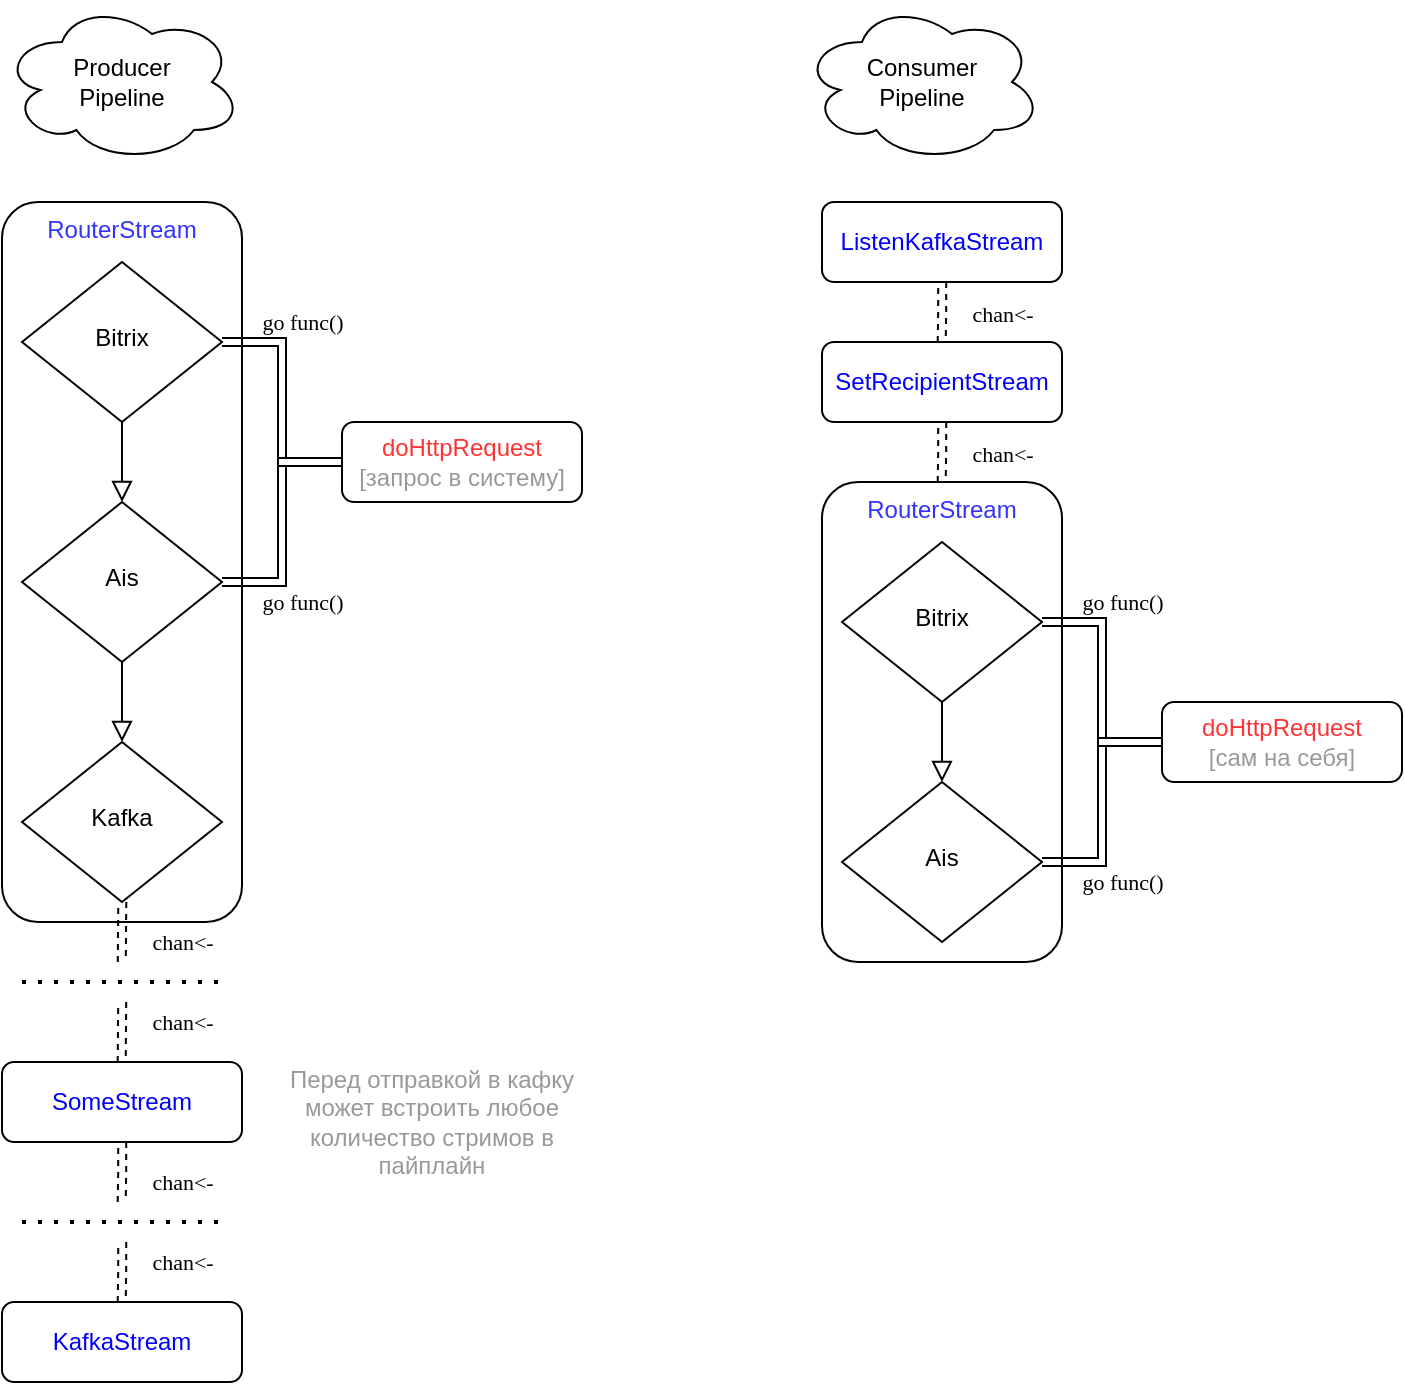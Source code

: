 <mxfile version="23.1.1" type="device">
  <diagram id="C5RBs43oDa-KdzZeNtuy" name="Page-1">
    <mxGraphModel dx="1427" dy="933" grid="1" gridSize="10" guides="1" tooltips="1" connect="1" arrows="1" fold="1" page="1" pageScale="1" pageWidth="827" pageHeight="1169" math="0" shadow="0">
      <root>
        <mxCell id="WIyWlLk6GJQsqaUBKTNV-0" />
        <mxCell id="WIyWlLk6GJQsqaUBKTNV-1" parent="WIyWlLk6GJQsqaUBKTNV-0" />
        <mxCell id="qSk6G8-cDEn3KE3GP8Yr-1" value="" style="ellipse;shape=cloud;whiteSpace=wrap;html=1;" vertex="1" parent="WIyWlLk6GJQsqaUBKTNV-1">
          <mxGeometry x="40" y="40" width="120" height="80" as="geometry" />
        </mxCell>
        <mxCell id="WIyWlLk6GJQsqaUBKTNV-3" value="RouterStream" style="rounded=1;whiteSpace=wrap;html=1;fontSize=12;glass=0;strokeWidth=1;shadow=0;verticalAlign=top;fontColor=#3333FF;" parent="WIyWlLk6GJQsqaUBKTNV-1" vertex="1">
          <mxGeometry x="40" y="140" width="120" height="360" as="geometry" />
        </mxCell>
        <mxCell id="WIyWlLk6GJQsqaUBKTNV-4" value="" style="rounded=0;html=1;jettySize=auto;orthogonalLoop=1;fontSize=11;endArrow=block;endFill=0;endSize=8;strokeWidth=1;shadow=0;labelBackgroundColor=none;edgeStyle=orthogonalEdgeStyle;" parent="WIyWlLk6GJQsqaUBKTNV-1" source="WIyWlLk6GJQsqaUBKTNV-6" edge="1">
          <mxGeometry x="-0.504" y="20" relative="1" as="geometry">
            <mxPoint as="offset" />
            <mxPoint x="100" y="290" as="targetPoint" />
          </mxGeometry>
        </mxCell>
        <mxCell id="WIyWlLk6GJQsqaUBKTNV-5" value="&lt;font face=&quot;Verdana&quot;&gt;go func()&lt;/font&gt;" style="edgeStyle=orthogonalEdgeStyle;rounded=0;html=1;jettySize=auto;orthogonalLoop=1;fontSize=11;endArrow=block;endFill=0;strokeWidth=1;shadow=0;labelBackgroundColor=none;shape=link;" parent="WIyWlLk6GJQsqaUBKTNV-1" source="WIyWlLk6GJQsqaUBKTNV-6" target="WIyWlLk6GJQsqaUBKTNV-7" edge="1">
          <mxGeometry x="-0.5" y="14" relative="1" as="geometry">
            <mxPoint x="-4" y="-10" as="offset" />
          </mxGeometry>
        </mxCell>
        <mxCell id="WIyWlLk6GJQsqaUBKTNV-6" value="Bitrix" style="rhombus;whiteSpace=wrap;html=1;shadow=0;fontFamily=Helvetica;fontSize=12;align=center;strokeWidth=1;spacing=6;spacingTop=-4;" parent="WIyWlLk6GJQsqaUBKTNV-1" vertex="1">
          <mxGeometry x="50" y="170" width="100" height="80" as="geometry" />
        </mxCell>
        <mxCell id="WIyWlLk6GJQsqaUBKTNV-7" value="doHttpRequest&lt;br&gt;&lt;font color=&quot;#999999&quot;&gt;[запрос в систему]&lt;/font&gt;" style="rounded=1;whiteSpace=wrap;html=1;fontSize=12;glass=0;strokeWidth=1;shadow=0;fontColor=#FF3333;" parent="WIyWlLk6GJQsqaUBKTNV-1" vertex="1">
          <mxGeometry x="210" y="250" width="120" height="40" as="geometry" />
        </mxCell>
        <mxCell id="WIyWlLk6GJQsqaUBKTNV-10" value="Kafka" style="rhombus;whiteSpace=wrap;html=1;shadow=0;fontFamily=Helvetica;fontSize=12;align=center;strokeWidth=1;spacing=6;spacingTop=-4;" parent="WIyWlLk6GJQsqaUBKTNV-1" vertex="1">
          <mxGeometry x="50" y="410" width="100" height="80" as="geometry" />
        </mxCell>
        <mxCell id="WIyWlLk6GJQsqaUBKTNV-11" value="SomeStream" style="rounded=1;whiteSpace=wrap;html=1;fontSize=12;glass=0;strokeWidth=1;shadow=0;fontColor=#0000FF;" parent="WIyWlLk6GJQsqaUBKTNV-1" vertex="1">
          <mxGeometry x="40" y="570" width="120" height="40" as="geometry" />
        </mxCell>
        <mxCell id="qSk6G8-cDEn3KE3GP8Yr-0" value="Producer&lt;br&gt;Pipeline" style="text;html=1;strokeColor=none;fillColor=none;align=center;verticalAlign=middle;whiteSpace=wrap;rounded=0;" vertex="1" parent="WIyWlLk6GJQsqaUBKTNV-1">
          <mxGeometry x="70" y="65" width="60" height="30" as="geometry" />
        </mxCell>
        <mxCell id="qSk6G8-cDEn3KE3GP8Yr-6" value="" style="rounded=0;html=1;jettySize=auto;orthogonalLoop=1;fontSize=11;endArrow=block;endFill=0;endSize=8;strokeWidth=1;shadow=0;labelBackgroundColor=none;edgeStyle=orthogonalEdgeStyle;" edge="1" parent="WIyWlLk6GJQsqaUBKTNV-1" source="qSk6G8-cDEn3KE3GP8Yr-8">
          <mxGeometry x="-0.506" y="20" relative="1" as="geometry">
            <mxPoint as="offset" />
            <mxPoint x="100" y="410" as="targetPoint" />
          </mxGeometry>
        </mxCell>
        <mxCell id="qSk6G8-cDEn3KE3GP8Yr-7" value="&lt;font face=&quot;Verdana&quot;&gt;go func()&lt;/font&gt;" style="edgeStyle=orthogonalEdgeStyle;rounded=0;html=1;jettySize=auto;orthogonalLoop=1;fontSize=11;endArrow=block;endFill=0;strokeWidth=1;shadow=0;labelBackgroundColor=none;entryX=0;entryY=0.5;entryDx=0;entryDy=0;shape=link;" edge="1" parent="WIyWlLk6GJQsqaUBKTNV-1" source="qSk6G8-cDEn3KE3GP8Yr-8" target="WIyWlLk6GJQsqaUBKTNV-7">
          <mxGeometry x="-0.499" y="-14" relative="1" as="geometry">
            <mxPoint x="-4" y="10" as="offset" />
            <mxPoint x="200" y="330" as="targetPoint" />
          </mxGeometry>
        </mxCell>
        <mxCell id="qSk6G8-cDEn3KE3GP8Yr-8" value="Ais" style="rhombus;whiteSpace=wrap;html=1;shadow=0;fontFamily=Helvetica;fontSize=12;align=center;strokeWidth=1;spacing=6;spacingTop=-4;" vertex="1" parent="WIyWlLk6GJQsqaUBKTNV-1">
          <mxGeometry x="50" y="290" width="100" height="80" as="geometry" />
        </mxCell>
        <mxCell id="qSk6G8-cDEn3KE3GP8Yr-10" value="" style="ellipse;shape=cloud;whiteSpace=wrap;html=1;" vertex="1" parent="WIyWlLk6GJQsqaUBKTNV-1">
          <mxGeometry x="440" y="40" width="120" height="80" as="geometry" />
        </mxCell>
        <mxCell id="qSk6G8-cDEn3KE3GP8Yr-20" value="Consumer&lt;br&gt;Pipeline" style="text;html=1;strokeColor=none;fillColor=none;align=center;verticalAlign=middle;whiteSpace=wrap;rounded=0;" vertex="1" parent="WIyWlLk6GJQsqaUBKTNV-1">
          <mxGeometry x="470" y="65" width="60" height="30" as="geometry" />
        </mxCell>
        <mxCell id="qSk6G8-cDEn3KE3GP8Yr-27" value="" style="rounded=0;html=1;jettySize=auto;orthogonalLoop=1;fontSize=11;endArrow=block;endFill=0;strokeWidth=1;shadow=0;labelBackgroundColor=none;edgeStyle=orthogonalEdgeStyle;shape=link;dashed=1;targetPerimeterSpacing=0;sourcePerimeterSpacing=0;" edge="1" parent="WIyWlLk6GJQsqaUBKTNV-1">
          <mxGeometry x="-1" y="20" relative="1" as="geometry">
            <mxPoint as="offset" />
            <mxPoint x="100.15" y="490" as="sourcePoint" />
            <mxPoint x="99.89" y="520" as="targetPoint" />
          </mxGeometry>
        </mxCell>
        <mxCell id="qSk6G8-cDEn3KE3GP8Yr-36" value="&lt;font face=&quot;Verdana&quot;&gt;chan&amp;lt;-&lt;/font&gt;" style="edgeLabel;html=1;align=center;verticalAlign=middle;resizable=0;points=[];" vertex="1" connectable="0" parent="qSk6G8-cDEn3KE3GP8Yr-27">
          <mxGeometry x="-0.516" y="3" relative="1" as="geometry">
            <mxPoint x="27" y="12" as="offset" />
          </mxGeometry>
        </mxCell>
        <mxCell id="qSk6G8-cDEn3KE3GP8Yr-28" value="" style="endArrow=none;dashed=1;html=1;dashPattern=1 3;strokeWidth=2;rounded=0;" edge="1" parent="WIyWlLk6GJQsqaUBKTNV-1">
          <mxGeometry width="50" height="50" relative="1" as="geometry">
            <mxPoint x="50" y="650" as="sourcePoint" />
            <mxPoint x="150" y="650" as="targetPoint" />
          </mxGeometry>
        </mxCell>
        <mxCell id="qSk6G8-cDEn3KE3GP8Yr-30" value="" style="rounded=0;html=1;jettySize=auto;orthogonalLoop=1;fontSize=11;endArrow=block;endFill=0;strokeWidth=1;shadow=0;labelBackgroundColor=none;edgeStyle=orthogonalEdgeStyle;dashed=1;shape=link;" edge="1" parent="WIyWlLk6GJQsqaUBKTNV-1">
          <mxGeometry x="-0.506" y="30" relative="1" as="geometry">
            <mxPoint as="offset" />
            <mxPoint x="100.11" y="610" as="sourcePoint" />
            <mxPoint x="99.85" y="640" as="targetPoint" />
            <Array as="points">
              <mxPoint x="99.98" y="625" />
            </Array>
          </mxGeometry>
        </mxCell>
        <mxCell id="qSk6G8-cDEn3KE3GP8Yr-37" value="&lt;font face=&quot;Verdana&quot;&gt;chan&amp;lt;-&lt;/font&gt;" style="edgeLabel;html=1;align=center;verticalAlign=middle;resizable=0;points=[];" vertex="1" connectable="0" parent="qSk6G8-cDEn3KE3GP8Yr-30">
          <mxGeometry x="-0.895" y="3" relative="1" as="geometry">
            <mxPoint x="27" y="18" as="offset" />
          </mxGeometry>
        </mxCell>
        <mxCell id="qSk6G8-cDEn3KE3GP8Yr-31" value="" style="rounded=0;html=1;jettySize=auto;orthogonalLoop=1;fontSize=11;endArrow=block;endFill=0;strokeWidth=1;shadow=0;labelBackgroundColor=none;edgeStyle=orthogonalEdgeStyle;shape=link;dashed=1;" edge="1" parent="WIyWlLk6GJQsqaUBKTNV-1">
          <mxGeometry x="-0.506" y="30" relative="1" as="geometry">
            <mxPoint as="offset" />
            <mxPoint x="100.11" y="660" as="sourcePoint" />
            <mxPoint x="99.85" y="690" as="targetPoint" />
            <Array as="points">
              <mxPoint x="99.98" y="675" />
            </Array>
          </mxGeometry>
        </mxCell>
        <mxCell id="qSk6G8-cDEn3KE3GP8Yr-38" value="&lt;font face=&quot;Verdana&quot;&gt;chan&amp;lt;-&lt;/font&gt;" style="edgeLabel;html=1;align=center;verticalAlign=middle;resizable=0;points=[];" vertex="1" connectable="0" parent="qSk6G8-cDEn3KE3GP8Yr-31">
          <mxGeometry x="-0.728" y="4" relative="1" as="geometry">
            <mxPoint x="26" y="6" as="offset" />
          </mxGeometry>
        </mxCell>
        <mxCell id="qSk6G8-cDEn3KE3GP8Yr-32" value="KafkaStream" style="rounded=1;whiteSpace=wrap;html=1;fontSize=12;glass=0;strokeWidth=1;shadow=0;fontColor=#0000FF;" vertex="1" parent="WIyWlLk6GJQsqaUBKTNV-1">
          <mxGeometry x="40" y="690" width="120" height="40" as="geometry" />
        </mxCell>
        <mxCell id="qSk6G8-cDEn3KE3GP8Yr-33" value="" style="endArrow=none;dashed=1;html=1;dashPattern=1 3;strokeWidth=2;rounded=0;" edge="1" parent="WIyWlLk6GJQsqaUBKTNV-1">
          <mxGeometry width="50" height="50" relative="1" as="geometry">
            <mxPoint x="50" y="530" as="sourcePoint" />
            <mxPoint x="150" y="530" as="targetPoint" />
          </mxGeometry>
        </mxCell>
        <mxCell id="qSk6G8-cDEn3KE3GP8Yr-34" value="Перед отправкой в кафку может встроить любое количество стримов в пайплайн" style="text;html=1;strokeColor=none;fillColor=none;align=center;verticalAlign=middle;whiteSpace=wrap;rounded=0;fontColor=#999999;" vertex="1" parent="WIyWlLk6GJQsqaUBKTNV-1">
          <mxGeometry x="180" y="560" width="150" height="79" as="geometry" />
        </mxCell>
        <mxCell id="qSk6G8-cDEn3KE3GP8Yr-35" value="&lt;font face=&quot;Verdana&quot;&gt;chan&amp;lt;-&lt;/font&gt;" style="rounded=0;html=1;jettySize=auto;orthogonalLoop=1;fontSize=11;endArrow=block;endFill=0;strokeWidth=1;shadow=0;labelBackgroundColor=none;edgeStyle=orthogonalEdgeStyle;shape=link;dashed=1;" edge="1" parent="WIyWlLk6GJQsqaUBKTNV-1">
          <mxGeometry x="-0.327" y="30" relative="1" as="geometry">
            <mxPoint as="offset" />
            <mxPoint x="100.11" y="540" as="sourcePoint" />
            <mxPoint x="99.85" y="570" as="targetPoint" />
          </mxGeometry>
        </mxCell>
        <mxCell id="qSk6G8-cDEn3KE3GP8Yr-39" value="RouterStream" style="rounded=1;whiteSpace=wrap;html=1;fontSize=12;glass=0;strokeWidth=1;shadow=0;verticalAlign=top;fontColor=#3333FF;" vertex="1" parent="WIyWlLk6GJQsqaUBKTNV-1">
          <mxGeometry x="450" y="280" width="120" height="240" as="geometry" />
        </mxCell>
        <mxCell id="qSk6G8-cDEn3KE3GP8Yr-40" value="" style="rounded=0;html=1;jettySize=auto;orthogonalLoop=1;fontSize=11;endArrow=block;endFill=0;endSize=8;strokeWidth=1;shadow=0;labelBackgroundColor=none;edgeStyle=orthogonalEdgeStyle;" edge="1" parent="WIyWlLk6GJQsqaUBKTNV-1" source="qSk6G8-cDEn3KE3GP8Yr-42">
          <mxGeometry x="-0.504" y="20" relative="1" as="geometry">
            <mxPoint as="offset" />
            <mxPoint x="510" y="430" as="targetPoint" />
          </mxGeometry>
        </mxCell>
        <mxCell id="qSk6G8-cDEn3KE3GP8Yr-41" value="&lt;font face=&quot;Verdana&quot;&gt;go func()&lt;/font&gt;" style="edgeStyle=orthogonalEdgeStyle;rounded=0;html=1;jettySize=auto;orthogonalLoop=1;fontSize=11;endArrow=block;endFill=0;strokeWidth=1;shadow=0;labelBackgroundColor=none;shape=link;" edge="1" parent="WIyWlLk6GJQsqaUBKTNV-1" source="qSk6G8-cDEn3KE3GP8Yr-42" target="qSk6G8-cDEn3KE3GP8Yr-43">
          <mxGeometry x="-0.5" y="14" relative="1" as="geometry">
            <mxPoint x="-4" y="-10" as="offset" />
          </mxGeometry>
        </mxCell>
        <mxCell id="qSk6G8-cDEn3KE3GP8Yr-42" value="Bitrix" style="rhombus;whiteSpace=wrap;html=1;shadow=0;fontFamily=Helvetica;fontSize=12;align=center;strokeWidth=1;spacing=6;spacingTop=-4;" vertex="1" parent="WIyWlLk6GJQsqaUBKTNV-1">
          <mxGeometry x="460" y="310" width="100" height="80" as="geometry" />
        </mxCell>
        <mxCell id="qSk6G8-cDEn3KE3GP8Yr-43" value="doHttpRequest&lt;br&gt;&lt;font color=&quot;#999999&quot;&gt;[сам на себя]&lt;/font&gt;" style="rounded=1;whiteSpace=wrap;html=1;fontSize=12;glass=0;strokeWidth=1;shadow=0;fontColor=#FF3333;" vertex="1" parent="WIyWlLk6GJQsqaUBKTNV-1">
          <mxGeometry x="620" y="390" width="120" height="40" as="geometry" />
        </mxCell>
        <mxCell id="qSk6G8-cDEn3KE3GP8Yr-45" value="ListenKafkaStream" style="rounded=1;whiteSpace=wrap;html=1;fontSize=12;glass=0;strokeWidth=1;shadow=0;fontColor=#0000FF;" vertex="1" parent="WIyWlLk6GJQsqaUBKTNV-1">
          <mxGeometry x="450" y="140" width="120" height="40" as="geometry" />
        </mxCell>
        <mxCell id="qSk6G8-cDEn3KE3GP8Yr-47" value="&lt;font face=&quot;Verdana&quot;&gt;go func()&lt;/font&gt;" style="edgeStyle=orthogonalEdgeStyle;rounded=0;html=1;jettySize=auto;orthogonalLoop=1;fontSize=11;endArrow=block;endFill=0;strokeWidth=1;shadow=0;labelBackgroundColor=none;entryX=0;entryY=0.5;entryDx=0;entryDy=0;shape=link;" edge="1" parent="WIyWlLk6GJQsqaUBKTNV-1" source="qSk6G8-cDEn3KE3GP8Yr-48" target="qSk6G8-cDEn3KE3GP8Yr-43">
          <mxGeometry x="-0.499" y="-14" relative="1" as="geometry">
            <mxPoint x="-4" y="10" as="offset" />
            <mxPoint x="610" y="470" as="targetPoint" />
          </mxGeometry>
        </mxCell>
        <mxCell id="qSk6G8-cDEn3KE3GP8Yr-48" value="Ais" style="rhombus;whiteSpace=wrap;html=1;shadow=0;fontFamily=Helvetica;fontSize=12;align=center;strokeWidth=1;spacing=6;spacingTop=-4;" vertex="1" parent="WIyWlLk6GJQsqaUBKTNV-1">
          <mxGeometry x="460" y="430" width="100" height="80" as="geometry" />
        </mxCell>
        <mxCell id="qSk6G8-cDEn3KE3GP8Yr-52" value="" style="rounded=0;html=1;jettySize=auto;orthogonalLoop=1;fontSize=11;endArrow=block;endFill=0;strokeWidth=1;shadow=0;labelBackgroundColor=none;edgeStyle=orthogonalEdgeStyle;dashed=1;shape=link;" edge="1" parent="WIyWlLk6GJQsqaUBKTNV-1">
          <mxGeometry x="-0.506" y="30" relative="1" as="geometry">
            <mxPoint as="offset" />
            <mxPoint x="510.11" y="180" as="sourcePoint" />
            <mxPoint x="509.85" y="210" as="targetPoint" />
            <Array as="points">
              <mxPoint x="509.98" y="195" />
            </Array>
          </mxGeometry>
        </mxCell>
        <mxCell id="qSk6G8-cDEn3KE3GP8Yr-53" value="&lt;font face=&quot;Verdana&quot;&gt;chan&amp;lt;-&lt;/font&gt;" style="edgeLabel;html=1;align=center;verticalAlign=middle;resizable=0;points=[];" vertex="1" connectable="0" parent="qSk6G8-cDEn3KE3GP8Yr-52">
          <mxGeometry x="-0.895" y="3" relative="1" as="geometry">
            <mxPoint x="27" y="14" as="offset" />
          </mxGeometry>
        </mxCell>
        <mxCell id="qSk6G8-cDEn3KE3GP8Yr-60" value="SetRecipientStream" style="rounded=1;whiteSpace=wrap;html=1;fontSize=12;glass=0;strokeWidth=1;shadow=0;fontColor=#0000FF;" vertex="1" parent="WIyWlLk6GJQsqaUBKTNV-1">
          <mxGeometry x="450" y="210" width="120" height="40" as="geometry" />
        </mxCell>
        <mxCell id="qSk6G8-cDEn3KE3GP8Yr-61" value="" style="rounded=0;html=1;jettySize=auto;orthogonalLoop=1;fontSize=11;endArrow=block;endFill=0;strokeWidth=1;shadow=0;labelBackgroundColor=none;edgeStyle=orthogonalEdgeStyle;dashed=1;shape=link;" edge="1" parent="WIyWlLk6GJQsqaUBKTNV-1">
          <mxGeometry x="-0.506" y="30" relative="1" as="geometry">
            <mxPoint as="offset" />
            <mxPoint x="510.11" y="250" as="sourcePoint" />
            <mxPoint x="509.85" y="280" as="targetPoint" />
            <Array as="points">
              <mxPoint x="509.98" y="265" />
            </Array>
          </mxGeometry>
        </mxCell>
        <mxCell id="qSk6G8-cDEn3KE3GP8Yr-62" value="&lt;font face=&quot;Verdana&quot;&gt;chan&amp;lt;-&lt;/font&gt;" style="edgeLabel;html=1;align=center;verticalAlign=middle;resizable=0;points=[];" vertex="1" connectable="0" parent="qSk6G8-cDEn3KE3GP8Yr-61">
          <mxGeometry x="-0.895" y="3" relative="1" as="geometry">
            <mxPoint x="27" y="14" as="offset" />
          </mxGeometry>
        </mxCell>
      </root>
    </mxGraphModel>
  </diagram>
</mxfile>
